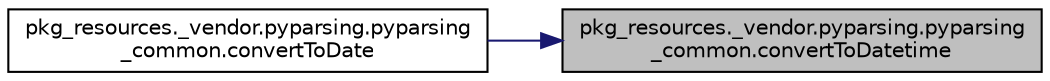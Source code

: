 digraph "pkg_resources._vendor.pyparsing.pyparsing_common.convertToDatetime"
{
 // LATEX_PDF_SIZE
  edge [fontname="Helvetica",fontsize="10",labelfontname="Helvetica",labelfontsize="10"];
  node [fontname="Helvetica",fontsize="10",shape=record];
  rankdir="RL";
  Node1 [label="pkg_resources._vendor.pyparsing.pyparsing\l_common.convertToDatetime",height=0.2,width=0.4,color="black", fillcolor="grey75", style="filled", fontcolor="black",tooltip=" "];
  Node1 -> Node2 [dir="back",color="midnightblue",fontsize="10",style="solid",fontname="Helvetica"];
  Node2 [label="pkg_resources._vendor.pyparsing.pyparsing\l_common.convertToDate",height=0.2,width=0.4,color="black", fillcolor="white", style="filled",URL="$de/daa/classpkg__resources_1_1__vendor_1_1pyparsing_1_1pyparsing__common.html#a467e847f52d14bf50acf1a88ca4e7cfa",tooltip=" "];
}
